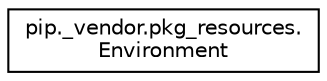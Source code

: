 digraph "Graphical Class Hierarchy"
{
 // LATEX_PDF_SIZE
  edge [fontname="Helvetica",fontsize="10",labelfontname="Helvetica",labelfontsize="10"];
  node [fontname="Helvetica",fontsize="10",shape=record];
  rankdir="LR";
  Node0 [label="pip._vendor.pkg_resources.\lEnvironment",height=0.2,width=0.4,color="black", fillcolor="white", style="filled",URL="$classpip_1_1__vendor_1_1pkg__resources_1_1Environment.html",tooltip=" "];
}

